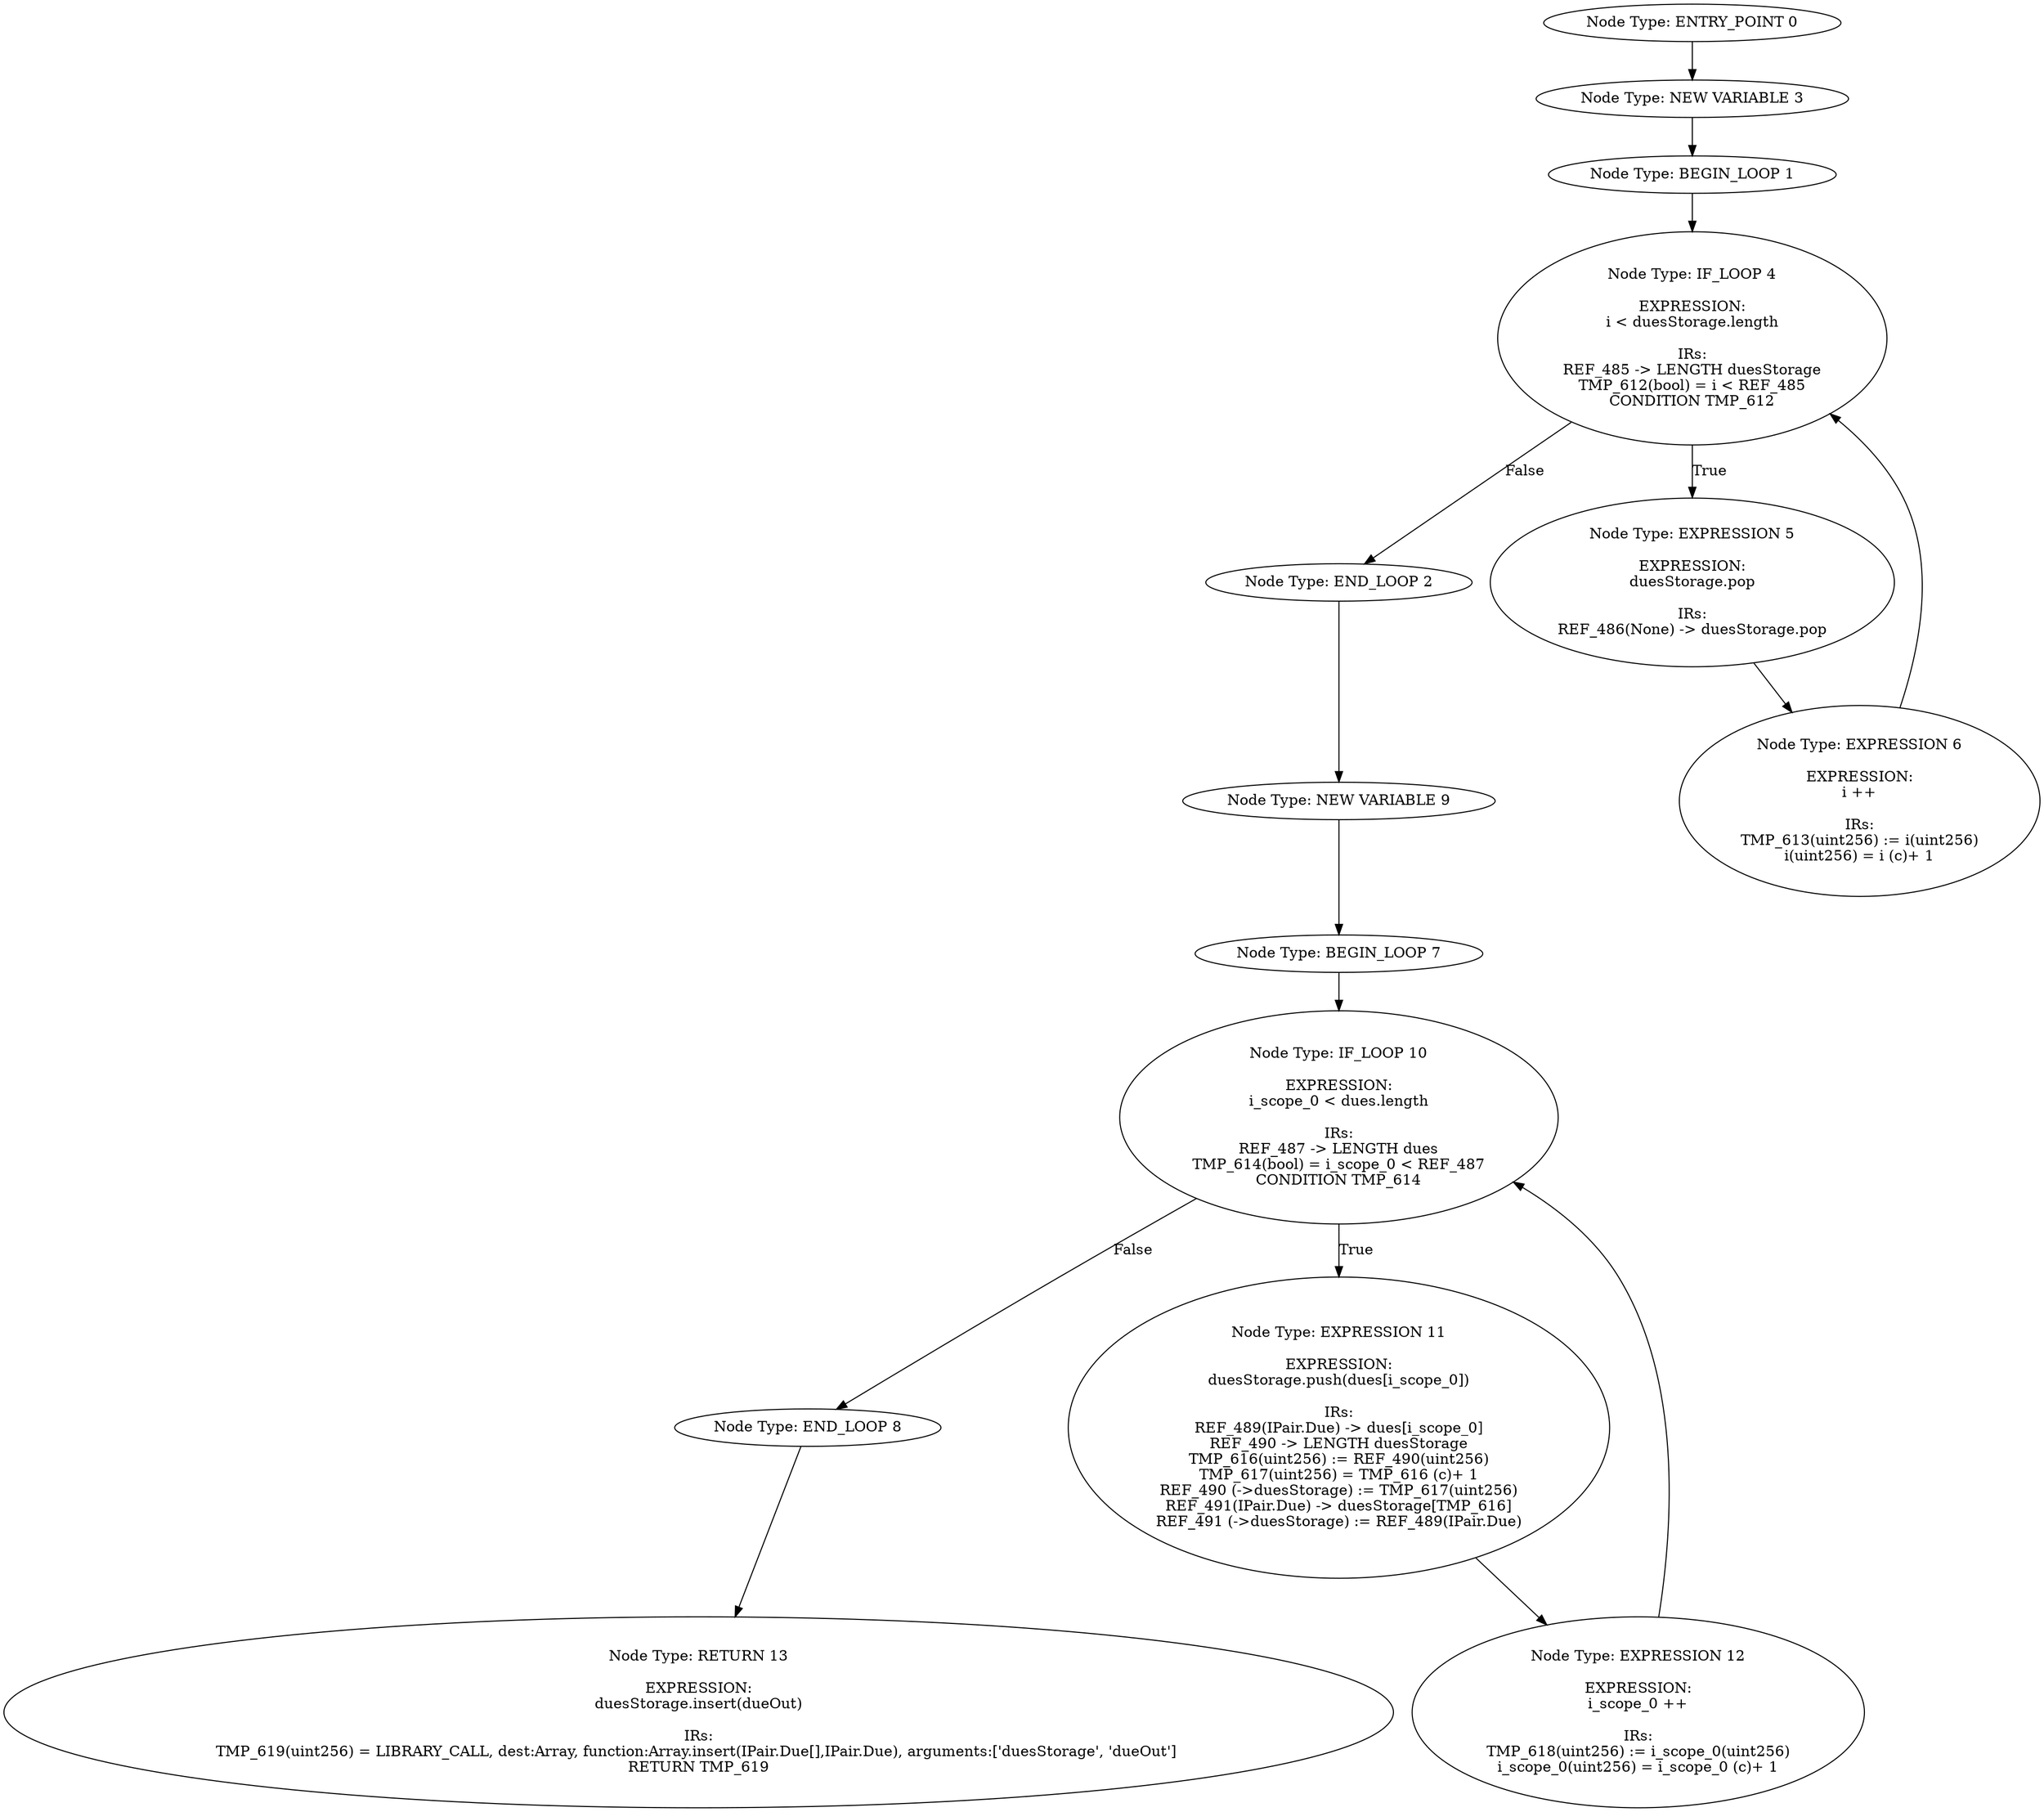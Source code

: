 digraph{
0[label="Node Type: ENTRY_POINT 0
"];
0->3;
1[label="Node Type: BEGIN_LOOP 1
"];
1->4;
2[label="Node Type: END_LOOP 2
"];
2->9;
3[label="Node Type: NEW VARIABLE 3
"];
3->1;
4[label="Node Type: IF_LOOP 4

EXPRESSION:
i < duesStorage.length

IRs:
REF_485 -> LENGTH duesStorage
TMP_612(bool) = i < REF_485
CONDITION TMP_612"];
4->5[label="True"];
4->2[label="False"];
5[label="Node Type: EXPRESSION 5

EXPRESSION:
duesStorage.pop

IRs:
REF_486(None) -> duesStorage.pop"];
5->6;
6[label="Node Type: EXPRESSION 6

EXPRESSION:
i ++

IRs:
TMP_613(uint256) := i(uint256)
i(uint256) = i (c)+ 1"];
6->4;
7[label="Node Type: BEGIN_LOOP 7
"];
7->10;
8[label="Node Type: END_LOOP 8
"];
8->13;
9[label="Node Type: NEW VARIABLE 9
"];
9->7;
10[label="Node Type: IF_LOOP 10

EXPRESSION:
i_scope_0 < dues.length

IRs:
REF_487 -> LENGTH dues
TMP_614(bool) = i_scope_0 < REF_487
CONDITION TMP_614"];
10->11[label="True"];
10->8[label="False"];
11[label="Node Type: EXPRESSION 11

EXPRESSION:
duesStorage.push(dues[i_scope_0])

IRs:
REF_489(IPair.Due) -> dues[i_scope_0]
REF_490 -> LENGTH duesStorage
TMP_616(uint256) := REF_490(uint256)
TMP_617(uint256) = TMP_616 (c)+ 1
REF_490 (->duesStorage) := TMP_617(uint256)
REF_491(IPair.Due) -> duesStorage[TMP_616]
REF_491 (->duesStorage) := REF_489(IPair.Due)"];
11->12;
12[label="Node Type: EXPRESSION 12

EXPRESSION:
i_scope_0 ++

IRs:
TMP_618(uint256) := i_scope_0(uint256)
i_scope_0(uint256) = i_scope_0 (c)+ 1"];
12->10;
13[label="Node Type: RETURN 13

EXPRESSION:
duesStorage.insert(dueOut)

IRs:
TMP_619(uint256) = LIBRARY_CALL, dest:Array, function:Array.insert(IPair.Due[],IPair.Due), arguments:['duesStorage', 'dueOut'] 
RETURN TMP_619"];
}
